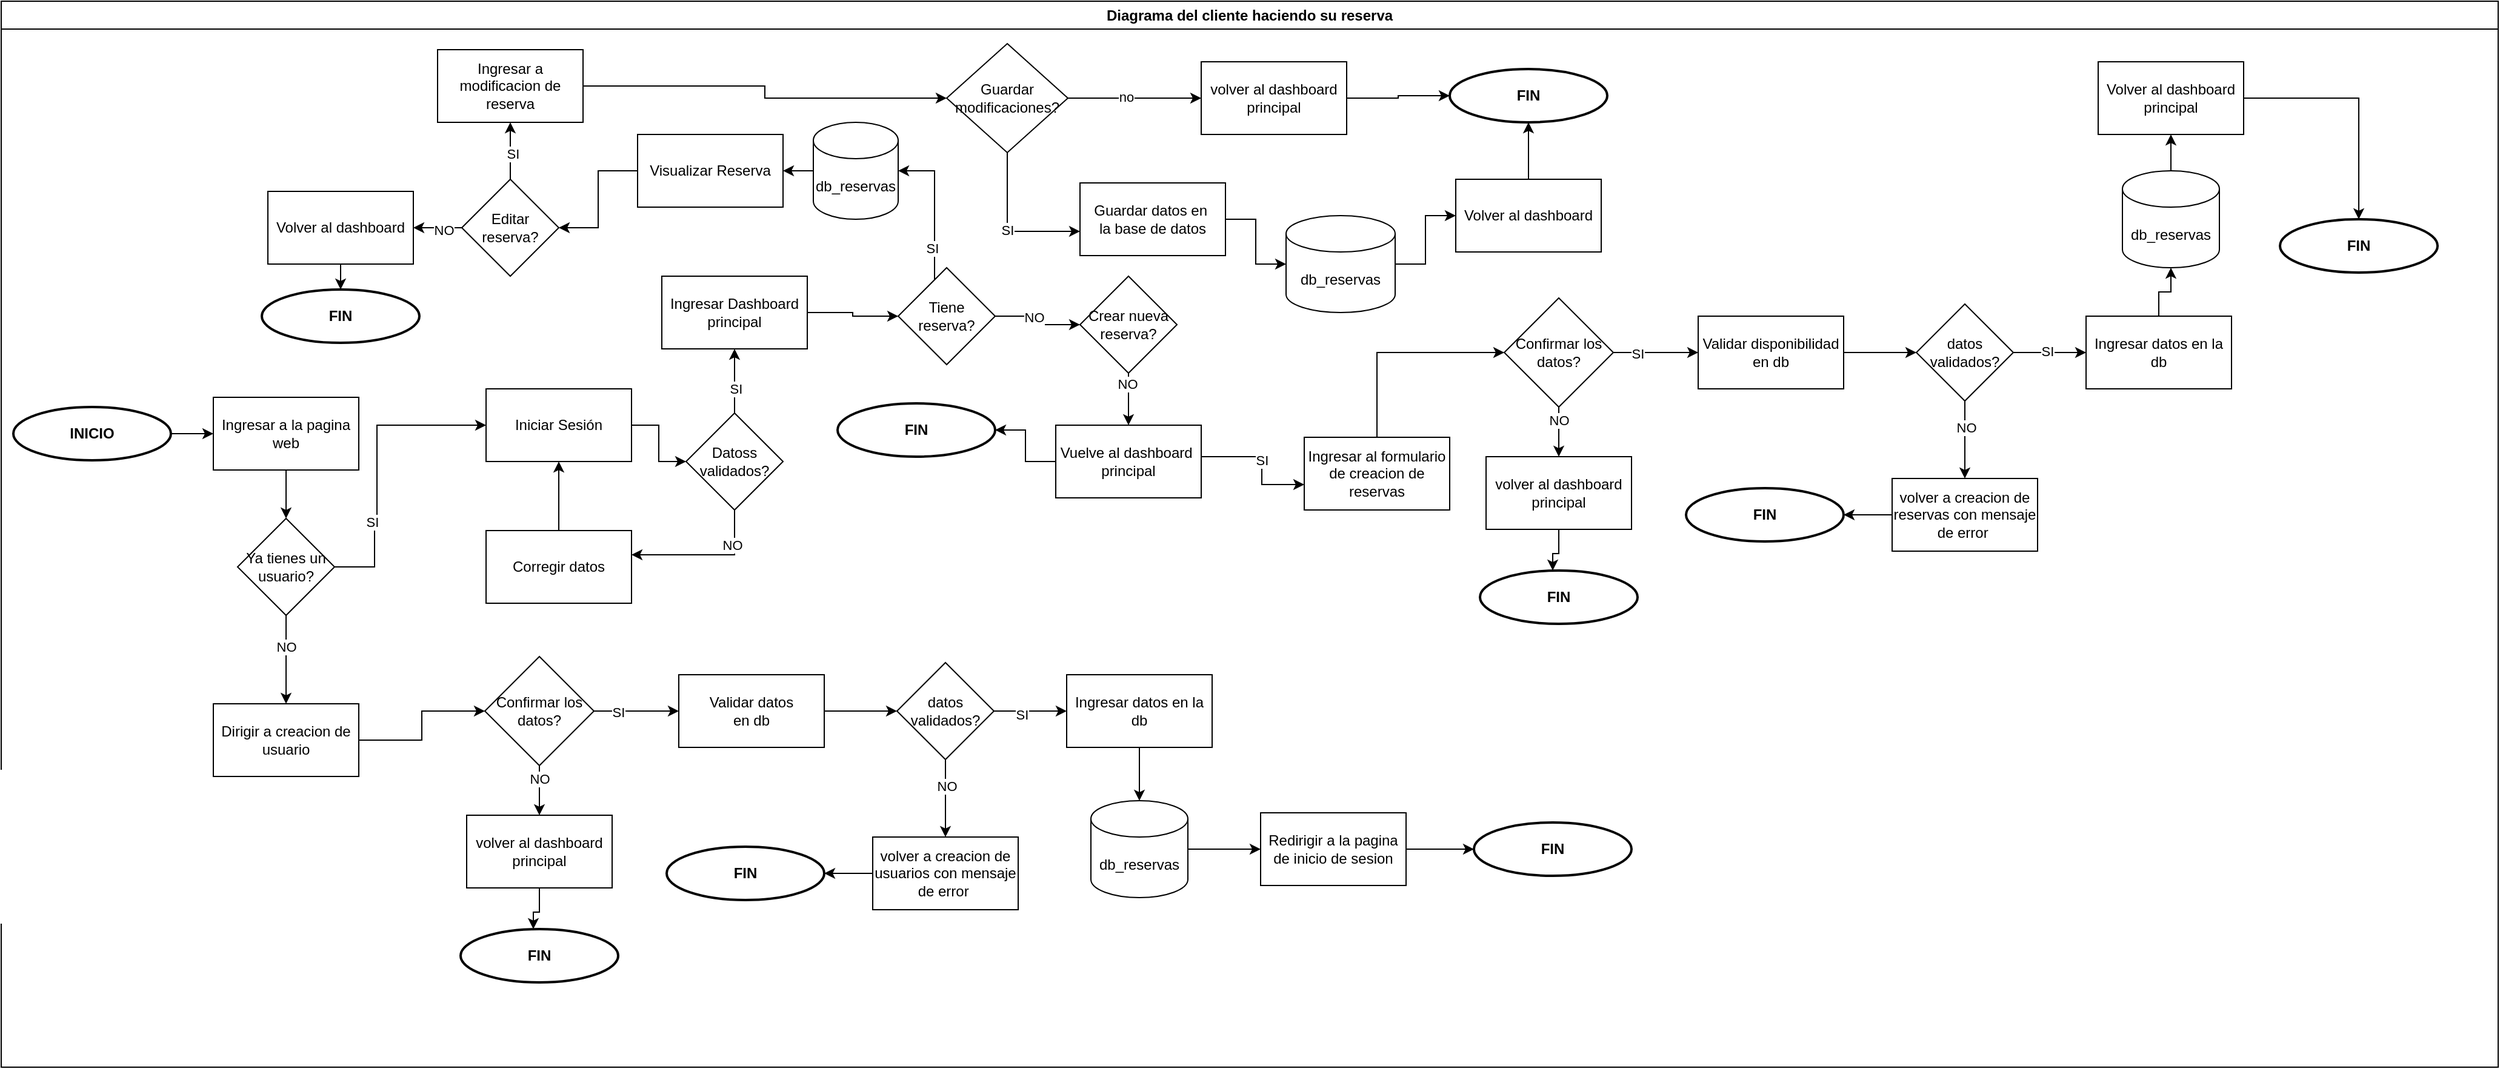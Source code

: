 <mxfile version="26.2.2">
  <diagram name="Página-1" id="siQk2bvuyoyvNo0C1LTi">
    <mxGraphModel dx="855" dy="1244" grid="1" gridSize="10" guides="1" tooltips="1" connect="1" arrows="1" fold="1" page="1" pageScale="1" pageWidth="1169" pageHeight="827" math="0" shadow="0">
      <root>
        <mxCell id="0" />
        <mxCell id="1" parent="0" />
        <mxCell id="kCdO_L-bTESWK8cNdbtR-1" value="Diagrama del cliente haciendo su reserva" style="swimlane;whiteSpace=wrap;html=1;" vertex="1" parent="1">
          <mxGeometry x="380" y="-50" width="2060" height="880" as="geometry" />
        </mxCell>
        <mxCell id="kCdO_L-bTESWK8cNdbtR-4" style="edgeStyle=orthogonalEdgeStyle;rounded=0;orthogonalLoop=1;jettySize=auto;html=1;" edge="1" parent="kCdO_L-bTESWK8cNdbtR-1" source="kCdO_L-bTESWK8cNdbtR-2" target="kCdO_L-bTESWK8cNdbtR-3">
          <mxGeometry relative="1" as="geometry" />
        </mxCell>
        <mxCell id="kCdO_L-bTESWK8cNdbtR-2" value="&lt;b&gt;INICIO&lt;/b&gt;" style="strokeWidth=2;html=1;shape=mxgraph.flowchart.start_1;whiteSpace=wrap;" vertex="1" parent="kCdO_L-bTESWK8cNdbtR-1">
          <mxGeometry x="10" y="335" width="130" height="44" as="geometry" />
        </mxCell>
        <mxCell id="kCdO_L-bTESWK8cNdbtR-96" value="" style="edgeStyle=orthogonalEdgeStyle;rounded=0;orthogonalLoop=1;jettySize=auto;html=1;" edge="1" parent="kCdO_L-bTESWK8cNdbtR-1" source="kCdO_L-bTESWK8cNdbtR-3" target="kCdO_L-bTESWK8cNdbtR-95">
          <mxGeometry relative="1" as="geometry" />
        </mxCell>
        <mxCell id="kCdO_L-bTESWK8cNdbtR-3" value="Ingresar a la pagina&lt;div&gt;web&lt;/div&gt;" style="rounded=0;whiteSpace=wrap;html=1;" vertex="1" parent="kCdO_L-bTESWK8cNdbtR-1">
          <mxGeometry x="175" y="327" width="120" height="60" as="geometry" />
        </mxCell>
        <mxCell id="kCdO_L-bTESWK8cNdbtR-9" style="edgeStyle=orthogonalEdgeStyle;rounded=0;orthogonalLoop=1;jettySize=auto;html=1;entryX=0;entryY=0.5;entryDx=0;entryDy=0;" edge="1" parent="kCdO_L-bTESWK8cNdbtR-1" source="kCdO_L-bTESWK8cNdbtR-6" target="kCdO_L-bTESWK8cNdbtR-8">
          <mxGeometry relative="1" as="geometry" />
        </mxCell>
        <mxCell id="kCdO_L-bTESWK8cNdbtR-6" value="Iniciar Sesión" style="whiteSpace=wrap;html=1;rounded=0;" vertex="1" parent="kCdO_L-bTESWK8cNdbtR-1">
          <mxGeometry x="400" y="320" width="120" height="60" as="geometry" />
        </mxCell>
        <mxCell id="kCdO_L-bTESWK8cNdbtR-11" value="" style="edgeStyle=orthogonalEdgeStyle;rounded=0;orthogonalLoop=1;jettySize=auto;html=1;" edge="1" parent="kCdO_L-bTESWK8cNdbtR-1" source="kCdO_L-bTESWK8cNdbtR-8" target="kCdO_L-bTESWK8cNdbtR-10">
          <mxGeometry relative="1" as="geometry">
            <Array as="points">
              <mxPoint x="605" y="457" />
            </Array>
          </mxGeometry>
        </mxCell>
        <mxCell id="kCdO_L-bTESWK8cNdbtR-13" value="NO" style="edgeLabel;html=1;align=center;verticalAlign=middle;resizable=0;points=[];" vertex="1" connectable="0" parent="kCdO_L-bTESWK8cNdbtR-11">
          <mxGeometry x="-0.522" y="-2" relative="1" as="geometry">
            <mxPoint as="offset" />
          </mxGeometry>
        </mxCell>
        <mxCell id="kCdO_L-bTESWK8cNdbtR-15" value="" style="edgeStyle=orthogonalEdgeStyle;rounded=0;orthogonalLoop=1;jettySize=auto;html=1;" edge="1" parent="kCdO_L-bTESWK8cNdbtR-1" source="kCdO_L-bTESWK8cNdbtR-8" target="kCdO_L-bTESWK8cNdbtR-14">
          <mxGeometry relative="1" as="geometry" />
        </mxCell>
        <mxCell id="kCdO_L-bTESWK8cNdbtR-16" value="SI" style="edgeLabel;html=1;align=center;verticalAlign=middle;resizable=0;points=[];" vertex="1" connectable="0" parent="kCdO_L-bTESWK8cNdbtR-15">
          <mxGeometry x="-0.218" y="-1" relative="1" as="geometry">
            <mxPoint as="offset" />
          </mxGeometry>
        </mxCell>
        <mxCell id="kCdO_L-bTESWK8cNdbtR-8" value="Datoss validados?" style="rhombus;whiteSpace=wrap;html=1;" vertex="1" parent="kCdO_L-bTESWK8cNdbtR-1">
          <mxGeometry x="565" y="340" width="80" height="80" as="geometry" />
        </mxCell>
        <mxCell id="kCdO_L-bTESWK8cNdbtR-12" style="edgeStyle=orthogonalEdgeStyle;rounded=0;orthogonalLoop=1;jettySize=auto;html=1;entryX=0.5;entryY=1;entryDx=0;entryDy=0;" edge="1" parent="kCdO_L-bTESWK8cNdbtR-1" source="kCdO_L-bTESWK8cNdbtR-10" target="kCdO_L-bTESWK8cNdbtR-6">
          <mxGeometry relative="1" as="geometry" />
        </mxCell>
        <mxCell id="kCdO_L-bTESWK8cNdbtR-10" value="Corregir datos" style="whiteSpace=wrap;html=1;" vertex="1" parent="kCdO_L-bTESWK8cNdbtR-1">
          <mxGeometry x="400" y="437" width="120" height="60" as="geometry" />
        </mxCell>
        <mxCell id="kCdO_L-bTESWK8cNdbtR-18" value="" style="edgeStyle=orthogonalEdgeStyle;rounded=0;orthogonalLoop=1;jettySize=auto;html=1;" edge="1" parent="kCdO_L-bTESWK8cNdbtR-1" source="kCdO_L-bTESWK8cNdbtR-14" target="kCdO_L-bTESWK8cNdbtR-17">
          <mxGeometry relative="1" as="geometry" />
        </mxCell>
        <mxCell id="kCdO_L-bTESWK8cNdbtR-14" value="Ingresar Dashboard&lt;div&gt;principal&lt;/div&gt;" style="whiteSpace=wrap;html=1;" vertex="1" parent="kCdO_L-bTESWK8cNdbtR-1">
          <mxGeometry x="545" y="227" width="120" height="60" as="geometry" />
        </mxCell>
        <mxCell id="kCdO_L-bTESWK8cNdbtR-22" value="" style="edgeStyle=orthogonalEdgeStyle;rounded=0;orthogonalLoop=1;jettySize=auto;html=1;" edge="1" parent="kCdO_L-bTESWK8cNdbtR-1" source="kCdO_L-bTESWK8cNdbtR-17" target="kCdO_L-bTESWK8cNdbtR-21">
          <mxGeometry relative="1" as="geometry" />
        </mxCell>
        <mxCell id="kCdO_L-bTESWK8cNdbtR-23" value="NO" style="edgeLabel;html=1;align=center;verticalAlign=middle;resizable=0;points=[];" vertex="1" connectable="0" parent="kCdO_L-bTESWK8cNdbtR-22">
          <mxGeometry x="-0.167" y="-1" relative="1" as="geometry">
            <mxPoint as="offset" />
          </mxGeometry>
        </mxCell>
        <mxCell id="kCdO_L-bTESWK8cNdbtR-17" value="Tiene reserva?" style="rhombus;whiteSpace=wrap;html=1;" vertex="1" parent="kCdO_L-bTESWK8cNdbtR-1">
          <mxGeometry x="740" y="220" width="80" height="80" as="geometry" />
        </mxCell>
        <mxCell id="kCdO_L-bTESWK8cNdbtR-34" value="" style="edgeStyle=orthogonalEdgeStyle;rounded=0;orthogonalLoop=1;jettySize=auto;html=1;" edge="1" parent="kCdO_L-bTESWK8cNdbtR-1" source="kCdO_L-bTESWK8cNdbtR-20" target="kCdO_L-bTESWK8cNdbtR-33">
          <mxGeometry relative="1" as="geometry" />
        </mxCell>
        <mxCell id="kCdO_L-bTESWK8cNdbtR-20" value="Visualizar Reserva" style="rounded=0;whiteSpace=wrap;html=1;" vertex="1" parent="kCdO_L-bTESWK8cNdbtR-1">
          <mxGeometry x="525" y="110" width="120" height="60" as="geometry" />
        </mxCell>
        <mxCell id="kCdO_L-bTESWK8cNdbtR-19" style="edgeStyle=orthogonalEdgeStyle;rounded=0;orthogonalLoop=1;jettySize=auto;html=1;" edge="1" parent="kCdO_L-bTESWK8cNdbtR-1" source="kCdO_L-bTESWK8cNdbtR-32" target="kCdO_L-bTESWK8cNdbtR-20">
          <mxGeometry relative="1" as="geometry">
            <mxPoint x="620" y="107" as="targetPoint" />
            <Array as="points" />
          </mxGeometry>
        </mxCell>
        <mxCell id="kCdO_L-bTESWK8cNdbtR-26" value="" style="edgeStyle=orthogonalEdgeStyle;rounded=0;orthogonalLoop=1;jettySize=auto;html=1;" edge="1" parent="kCdO_L-bTESWK8cNdbtR-1" source="kCdO_L-bTESWK8cNdbtR-21" target="kCdO_L-bTESWK8cNdbtR-25">
          <mxGeometry relative="1" as="geometry" />
        </mxCell>
        <mxCell id="kCdO_L-bTESWK8cNdbtR-29" value="NO" style="edgeLabel;html=1;align=center;verticalAlign=middle;resizable=0;points=[];" vertex="1" connectable="0" parent="kCdO_L-bTESWK8cNdbtR-26">
          <mxGeometry x="-0.571" y="-1" relative="1" as="geometry">
            <mxPoint as="offset" />
          </mxGeometry>
        </mxCell>
        <mxCell id="kCdO_L-bTESWK8cNdbtR-21" value="Crear nueva reserva?" style="rhombus;whiteSpace=wrap;html=1;" vertex="1" parent="kCdO_L-bTESWK8cNdbtR-1">
          <mxGeometry x="890" y="227" width="80" height="80" as="geometry" />
        </mxCell>
        <mxCell id="kCdO_L-bTESWK8cNdbtR-28" style="edgeStyle=orthogonalEdgeStyle;rounded=0;orthogonalLoop=1;jettySize=auto;html=1;" edge="1" parent="kCdO_L-bTESWK8cNdbtR-1" source="kCdO_L-bTESWK8cNdbtR-25" target="kCdO_L-bTESWK8cNdbtR-27">
          <mxGeometry relative="1" as="geometry" />
        </mxCell>
        <mxCell id="kCdO_L-bTESWK8cNdbtR-25" value="Vuelve al dashboard&amp;nbsp;&lt;div&gt;principal&lt;/div&gt;" style="whiteSpace=wrap;html=1;" vertex="1" parent="kCdO_L-bTESWK8cNdbtR-1">
          <mxGeometry x="870" y="350" width="120" height="60" as="geometry" />
        </mxCell>
        <mxCell id="kCdO_L-bTESWK8cNdbtR-27" value="&lt;b&gt;FIN&lt;/b&gt;" style="strokeWidth=2;html=1;shape=mxgraph.flowchart.start_1;whiteSpace=wrap;" vertex="1" parent="kCdO_L-bTESWK8cNdbtR-1">
          <mxGeometry x="690" y="332" width="130" height="44" as="geometry" />
        </mxCell>
        <mxCell id="kCdO_L-bTESWK8cNdbtR-30" value="" style="edgeStyle=orthogonalEdgeStyle;rounded=0;orthogonalLoop=1;jettySize=auto;html=1;entryX=1;entryY=0.5;entryDx=0;entryDy=0;entryPerimeter=0;" edge="1" parent="kCdO_L-bTESWK8cNdbtR-1" source="kCdO_L-bTESWK8cNdbtR-17" target="kCdO_L-bTESWK8cNdbtR-32">
          <mxGeometry relative="1" as="geometry">
            <mxPoint x="750" y="170" as="targetPoint" />
            <mxPoint x="860" y="250" as="sourcePoint" />
            <Array as="points">
              <mxPoint x="770" y="140" />
            </Array>
          </mxGeometry>
        </mxCell>
        <mxCell id="kCdO_L-bTESWK8cNdbtR-31" value="SI" style="edgeLabel;html=1;align=center;verticalAlign=middle;resizable=0;points=[];" vertex="1" connectable="0" parent="kCdO_L-bTESWK8cNdbtR-30">
          <mxGeometry x="-0.567" y="2" relative="1" as="geometry">
            <mxPoint as="offset" />
          </mxGeometry>
        </mxCell>
        <mxCell id="kCdO_L-bTESWK8cNdbtR-32" value="db_reservas" style="shape=cylinder3;whiteSpace=wrap;html=1;boundedLbl=1;backgroundOutline=1;size=15;" vertex="1" parent="kCdO_L-bTESWK8cNdbtR-1">
          <mxGeometry x="670" y="100" width="70" height="80" as="geometry" />
        </mxCell>
        <mxCell id="kCdO_L-bTESWK8cNdbtR-33" value="Editar&lt;div&gt;reserva?&lt;/div&gt;" style="rhombus;whiteSpace=wrap;html=1;rounded=0;" vertex="1" parent="kCdO_L-bTESWK8cNdbtR-1">
          <mxGeometry x="380" y="147" width="80" height="80" as="geometry" />
        </mxCell>
        <mxCell id="kCdO_L-bTESWK8cNdbtR-37" value="&lt;b&gt;FIN&lt;/b&gt;" style="strokeWidth=2;html=1;shape=mxgraph.flowchart.start_1;whiteSpace=wrap;" vertex="1" parent="kCdO_L-bTESWK8cNdbtR-1">
          <mxGeometry x="215" y="238" width="130" height="44" as="geometry" />
        </mxCell>
        <mxCell id="kCdO_L-bTESWK8cNdbtR-36" value="Volver al dashboard" style="rounded=0;whiteSpace=wrap;html=1;" vertex="1" parent="kCdO_L-bTESWK8cNdbtR-1">
          <mxGeometry x="220" y="157" width="120" height="60" as="geometry" />
        </mxCell>
        <mxCell id="kCdO_L-bTESWK8cNdbtR-35" style="edgeStyle=orthogonalEdgeStyle;rounded=0;orthogonalLoop=1;jettySize=auto;html=1;" edge="1" parent="kCdO_L-bTESWK8cNdbtR-1" source="kCdO_L-bTESWK8cNdbtR-33" target="kCdO_L-bTESWK8cNdbtR-36">
          <mxGeometry relative="1" as="geometry">
            <mxPoint x="250" y="240" as="targetPoint" />
            <Array as="points">
              <mxPoint x="250" y="190" />
            </Array>
          </mxGeometry>
        </mxCell>
        <mxCell id="kCdO_L-bTESWK8cNdbtR-39" value="NO" style="edgeLabel;html=1;align=center;verticalAlign=middle;resizable=0;points=[];" vertex="1" connectable="0" parent="kCdO_L-bTESWK8cNdbtR-35">
          <mxGeometry x="-0.235" y="2" relative="1" as="geometry">
            <mxPoint as="offset" />
          </mxGeometry>
        </mxCell>
        <mxCell id="kCdO_L-bTESWK8cNdbtR-38" style="edgeStyle=orthogonalEdgeStyle;rounded=0;orthogonalLoop=1;jettySize=auto;html=1;" edge="1" parent="kCdO_L-bTESWK8cNdbtR-1" source="kCdO_L-bTESWK8cNdbtR-36" target="kCdO_L-bTESWK8cNdbtR-37">
          <mxGeometry relative="1" as="geometry" />
        </mxCell>
        <mxCell id="kCdO_L-bTESWK8cNdbtR-49" style="edgeStyle=orthogonalEdgeStyle;rounded=0;orthogonalLoop=1;jettySize=auto;html=1;" edge="1" parent="kCdO_L-bTESWK8cNdbtR-1" source="kCdO_L-bTESWK8cNdbtR-47" target="kCdO_L-bTESWK8cNdbtR-48">
          <mxGeometry relative="1" as="geometry" />
        </mxCell>
        <mxCell id="kCdO_L-bTESWK8cNdbtR-47" value="volver al dashboard principal" style="rounded=0;whiteSpace=wrap;html=1;" vertex="1" parent="kCdO_L-bTESWK8cNdbtR-1">
          <mxGeometry x="990" y="50" width="120" height="60" as="geometry" />
        </mxCell>
        <mxCell id="kCdO_L-bTESWK8cNdbtR-48" value="&lt;b&gt;FIN&lt;/b&gt;" style="strokeWidth=2;html=1;shape=mxgraph.flowchart.start_1;whiteSpace=wrap;" vertex="1" parent="kCdO_L-bTESWK8cNdbtR-1">
          <mxGeometry x="1195" y="56" width="130" height="44" as="geometry" />
        </mxCell>
        <mxCell id="kCdO_L-bTESWK8cNdbtR-42" value="Ingresar a modificacion de reserva" style="rounded=0;whiteSpace=wrap;html=1;" vertex="1" parent="kCdO_L-bTESWK8cNdbtR-1">
          <mxGeometry x="360" y="40" width="120" height="60" as="geometry" />
        </mxCell>
        <mxCell id="kCdO_L-bTESWK8cNdbtR-41" style="edgeStyle=orthogonalEdgeStyle;rounded=0;orthogonalLoop=1;jettySize=auto;html=1;" edge="1" parent="kCdO_L-bTESWK8cNdbtR-1" source="kCdO_L-bTESWK8cNdbtR-33" target="kCdO_L-bTESWK8cNdbtR-42">
          <mxGeometry relative="1" as="geometry">
            <mxPoint x="190" y="50" as="targetPoint" />
            <Array as="points">
              <mxPoint x="420" y="130" />
              <mxPoint x="420" y="130" />
            </Array>
          </mxGeometry>
        </mxCell>
        <mxCell id="kCdO_L-bTESWK8cNdbtR-43" value="SI" style="edgeLabel;html=1;align=center;verticalAlign=middle;resizable=0;points=[];" vertex="1" connectable="0" parent="kCdO_L-bTESWK8cNdbtR-41">
          <mxGeometry x="-0.111" y="-2" relative="1" as="geometry">
            <mxPoint as="offset" />
          </mxGeometry>
        </mxCell>
        <mxCell id="kCdO_L-bTESWK8cNdbtR-45" value="Guardar modificaciones?" style="rhombus;whiteSpace=wrap;html=1;" vertex="1" parent="kCdO_L-bTESWK8cNdbtR-1">
          <mxGeometry x="780" y="35" width="100" height="90" as="geometry" />
        </mxCell>
        <mxCell id="kCdO_L-bTESWK8cNdbtR-44" style="edgeStyle=orthogonalEdgeStyle;rounded=0;orthogonalLoop=1;jettySize=auto;html=1;" edge="1" parent="kCdO_L-bTESWK8cNdbtR-1" source="kCdO_L-bTESWK8cNdbtR-42" target="kCdO_L-bTESWK8cNdbtR-45">
          <mxGeometry relative="1" as="geometry">
            <mxPoint x="560" y="50" as="targetPoint" />
          </mxGeometry>
        </mxCell>
        <mxCell id="kCdO_L-bTESWK8cNdbtR-46" style="edgeStyle=orthogonalEdgeStyle;rounded=0;orthogonalLoop=1;jettySize=auto;html=1;" edge="1" parent="kCdO_L-bTESWK8cNdbtR-1" source="kCdO_L-bTESWK8cNdbtR-45" target="kCdO_L-bTESWK8cNdbtR-47">
          <mxGeometry relative="1" as="geometry">
            <mxPoint x="780" y="120" as="targetPoint" />
          </mxGeometry>
        </mxCell>
        <mxCell id="kCdO_L-bTESWK8cNdbtR-50" value="no" style="edgeLabel;html=1;align=center;verticalAlign=middle;resizable=0;points=[];" vertex="1" connectable="0" parent="kCdO_L-bTESWK8cNdbtR-46">
          <mxGeometry x="-0.135" y="1" relative="1" as="geometry">
            <mxPoint as="offset" />
          </mxGeometry>
        </mxCell>
        <mxCell id="kCdO_L-bTESWK8cNdbtR-51" style="edgeStyle=orthogonalEdgeStyle;rounded=0;orthogonalLoop=1;jettySize=auto;html=1;" edge="1" parent="kCdO_L-bTESWK8cNdbtR-1" source="kCdO_L-bTESWK8cNdbtR-45" target="kCdO_L-bTESWK8cNdbtR-54">
          <mxGeometry relative="1" as="geometry">
            <mxPoint x="960" y="190" as="targetPoint" />
            <Array as="points">
              <mxPoint x="830" y="190" />
            </Array>
          </mxGeometry>
        </mxCell>
        <mxCell id="kCdO_L-bTESWK8cNdbtR-53" value="SI" style="edgeLabel;html=1;align=center;verticalAlign=middle;resizable=0;points=[];" vertex="1" connectable="0" parent="kCdO_L-bTESWK8cNdbtR-51">
          <mxGeometry x="0.04" y="1" relative="1" as="geometry">
            <mxPoint as="offset" />
          </mxGeometry>
        </mxCell>
        <mxCell id="kCdO_L-bTESWK8cNdbtR-54" value="Guardar datos en&amp;nbsp;&lt;div&gt;la base de datos&lt;/div&gt;" style="rounded=0;whiteSpace=wrap;html=1;" vertex="1" parent="kCdO_L-bTESWK8cNdbtR-1">
          <mxGeometry x="890" y="150" width="120" height="60" as="geometry" />
        </mxCell>
        <mxCell id="kCdO_L-bTESWK8cNdbtR-61" style="edgeStyle=orthogonalEdgeStyle;rounded=0;orthogonalLoop=1;jettySize=auto;html=1;" edge="1" parent="kCdO_L-bTESWK8cNdbtR-1" source="kCdO_L-bTESWK8cNdbtR-59" target="kCdO_L-bTESWK8cNdbtR-48">
          <mxGeometry relative="1" as="geometry" />
        </mxCell>
        <mxCell id="kCdO_L-bTESWK8cNdbtR-59" value="Volver al dashboard" style="whiteSpace=wrap;html=1;" vertex="1" parent="kCdO_L-bTESWK8cNdbtR-1">
          <mxGeometry x="1200" y="147" width="120" height="60" as="geometry" />
        </mxCell>
        <mxCell id="kCdO_L-bTESWK8cNdbtR-77" value="" style="edgeStyle=orthogonalEdgeStyle;rounded=0;orthogonalLoop=1;jettySize=auto;html=1;" edge="1" parent="kCdO_L-bTESWK8cNdbtR-1" source="kCdO_L-bTESWK8cNdbtR-75" target="kCdO_L-bTESWK8cNdbtR-76">
          <mxGeometry relative="1" as="geometry" />
        </mxCell>
        <mxCell id="kCdO_L-bTESWK8cNdbtR-80" value="NO" style="edgeLabel;html=1;align=center;verticalAlign=middle;resizable=0;points=[];" vertex="1" connectable="0" parent="kCdO_L-bTESWK8cNdbtR-77">
          <mxGeometry x="-0.496" relative="1" as="geometry">
            <mxPoint as="offset" />
          </mxGeometry>
        </mxCell>
        <mxCell id="kCdO_L-bTESWK8cNdbtR-75" value="Confirmar los datos?" style="rhombus;whiteSpace=wrap;html=1;" vertex="1" parent="kCdO_L-bTESWK8cNdbtR-1">
          <mxGeometry x="1240" y="245" width="90" height="90" as="geometry" />
        </mxCell>
        <mxCell id="kCdO_L-bTESWK8cNdbtR-76" value="volver al dashboard principal" style="whiteSpace=wrap;html=1;" vertex="1" parent="kCdO_L-bTESWK8cNdbtR-1">
          <mxGeometry x="1225" y="376" width="120" height="60" as="geometry" />
        </mxCell>
        <mxCell id="kCdO_L-bTESWK8cNdbtR-78" value="&lt;b&gt;FIN&lt;/b&gt;" style="strokeWidth=2;html=1;shape=mxgraph.flowchart.start_1;whiteSpace=wrap;" vertex="1" parent="kCdO_L-bTESWK8cNdbtR-1">
          <mxGeometry x="1220" y="470" width="130" height="44" as="geometry" />
        </mxCell>
        <mxCell id="kCdO_L-bTESWK8cNdbtR-79" style="edgeStyle=orthogonalEdgeStyle;rounded=0;orthogonalLoop=1;jettySize=auto;html=1;" edge="1" parent="kCdO_L-bTESWK8cNdbtR-1" source="kCdO_L-bTESWK8cNdbtR-76" target="kCdO_L-bTESWK8cNdbtR-78">
          <mxGeometry relative="1" as="geometry">
            <Array as="points">
              <mxPoint x="1285" y="456" />
              <mxPoint x="1280" y="456" />
            </Array>
          </mxGeometry>
        </mxCell>
        <mxCell id="kCdO_L-bTESWK8cNdbtR-82" value="Validar disponibilidad&lt;div&gt;en db&lt;/div&gt;" style="rounded=0;whiteSpace=wrap;html=1;" vertex="1" parent="kCdO_L-bTESWK8cNdbtR-1">
          <mxGeometry x="1400" y="260" width="120" height="60" as="geometry" />
        </mxCell>
        <mxCell id="kCdO_L-bTESWK8cNdbtR-81" style="edgeStyle=orthogonalEdgeStyle;rounded=0;orthogonalLoop=1;jettySize=auto;html=1;" edge="1" parent="kCdO_L-bTESWK8cNdbtR-1" source="kCdO_L-bTESWK8cNdbtR-75" target="kCdO_L-bTESWK8cNdbtR-82">
          <mxGeometry relative="1" as="geometry">
            <mxPoint x="1390" y="290" as="targetPoint" />
          </mxGeometry>
        </mxCell>
        <mxCell id="kCdO_L-bTESWK8cNdbtR-83" value="SI" style="edgeLabel;html=1;align=center;verticalAlign=middle;resizable=0;points=[];" vertex="1" connectable="0" parent="kCdO_L-bTESWK8cNdbtR-81">
          <mxGeometry x="-0.446" y="-1" relative="1" as="geometry">
            <mxPoint as="offset" />
          </mxGeometry>
        </mxCell>
        <mxCell id="kCdO_L-bTESWK8cNdbtR-87" value="" style="edgeStyle=orthogonalEdgeStyle;rounded=0;orthogonalLoop=1;jettySize=auto;html=1;" edge="1" parent="kCdO_L-bTESWK8cNdbtR-1" source="kCdO_L-bTESWK8cNdbtR-85" target="kCdO_L-bTESWK8cNdbtR-86">
          <mxGeometry relative="1" as="geometry" />
        </mxCell>
        <mxCell id="kCdO_L-bTESWK8cNdbtR-90" value="NO" style="edgeLabel;html=1;align=center;verticalAlign=middle;resizable=0;points=[];" vertex="1" connectable="0" parent="kCdO_L-bTESWK8cNdbtR-87">
          <mxGeometry x="-0.317" y="1" relative="1" as="geometry">
            <mxPoint as="offset" />
          </mxGeometry>
        </mxCell>
        <mxCell id="kCdO_L-bTESWK8cNdbtR-92" value="" style="edgeStyle=orthogonalEdgeStyle;rounded=0;orthogonalLoop=1;jettySize=auto;html=1;" edge="1" parent="kCdO_L-bTESWK8cNdbtR-1" source="kCdO_L-bTESWK8cNdbtR-85" target="kCdO_L-bTESWK8cNdbtR-91">
          <mxGeometry relative="1" as="geometry" />
        </mxCell>
        <mxCell id="kCdO_L-bTESWK8cNdbtR-125" value="SI" style="edgeLabel;html=1;align=center;verticalAlign=middle;resizable=0;points=[];" vertex="1" connectable="0" parent="kCdO_L-bTESWK8cNdbtR-92">
          <mxGeometry x="-0.069" y="1" relative="1" as="geometry">
            <mxPoint as="offset" />
          </mxGeometry>
        </mxCell>
        <mxCell id="kCdO_L-bTESWK8cNdbtR-85" value="datos validados?" style="rhombus;whiteSpace=wrap;html=1;" vertex="1" parent="kCdO_L-bTESWK8cNdbtR-1">
          <mxGeometry x="1580" y="250" width="80" height="80" as="geometry" />
        </mxCell>
        <mxCell id="kCdO_L-bTESWK8cNdbtR-84" style="edgeStyle=orthogonalEdgeStyle;rounded=0;orthogonalLoop=1;jettySize=auto;html=1;" edge="1" parent="kCdO_L-bTESWK8cNdbtR-1" source="kCdO_L-bTESWK8cNdbtR-82" target="kCdO_L-bTESWK8cNdbtR-85">
          <mxGeometry relative="1" as="geometry">
            <mxPoint x="1570" y="290" as="targetPoint" />
          </mxGeometry>
        </mxCell>
        <mxCell id="kCdO_L-bTESWK8cNdbtR-89" style="edgeStyle=orthogonalEdgeStyle;rounded=0;orthogonalLoop=1;jettySize=auto;html=1;" edge="1" parent="kCdO_L-bTESWK8cNdbtR-1" source="kCdO_L-bTESWK8cNdbtR-86" target="kCdO_L-bTESWK8cNdbtR-88">
          <mxGeometry relative="1" as="geometry" />
        </mxCell>
        <mxCell id="kCdO_L-bTESWK8cNdbtR-86" value="volver a creacion de reservas con mensaje de error&amp;nbsp;" style="whiteSpace=wrap;html=1;" vertex="1" parent="kCdO_L-bTESWK8cNdbtR-1">
          <mxGeometry x="1560" y="394" width="120" height="60" as="geometry" />
        </mxCell>
        <mxCell id="kCdO_L-bTESWK8cNdbtR-88" value="&lt;b&gt;FIN&lt;/b&gt;" style="strokeWidth=2;html=1;shape=mxgraph.flowchart.start_1;whiteSpace=wrap;" vertex="1" parent="kCdO_L-bTESWK8cNdbtR-1">
          <mxGeometry x="1390" y="402" width="130" height="44" as="geometry" />
        </mxCell>
        <mxCell id="kCdO_L-bTESWK8cNdbtR-94" style="edgeStyle=orthogonalEdgeStyle;rounded=0;orthogonalLoop=1;jettySize=auto;html=1;" edge="1" parent="kCdO_L-bTESWK8cNdbtR-1" source="kCdO_L-bTESWK8cNdbtR-91" target="kCdO_L-bTESWK8cNdbtR-93">
          <mxGeometry relative="1" as="geometry" />
        </mxCell>
        <mxCell id="kCdO_L-bTESWK8cNdbtR-91" value="Ingresar datos en la db" style="whiteSpace=wrap;html=1;" vertex="1" parent="kCdO_L-bTESWK8cNdbtR-1">
          <mxGeometry x="1720" y="260" width="120" height="60" as="geometry" />
        </mxCell>
        <mxCell id="kCdO_L-bTESWK8cNdbtR-132" value="" style="edgeStyle=orthogonalEdgeStyle;rounded=0;orthogonalLoop=1;jettySize=auto;html=1;" edge="1" parent="kCdO_L-bTESWK8cNdbtR-1" source="kCdO_L-bTESWK8cNdbtR-93" target="kCdO_L-bTESWK8cNdbtR-131">
          <mxGeometry relative="1" as="geometry" />
        </mxCell>
        <mxCell id="kCdO_L-bTESWK8cNdbtR-93" value="db_reservas" style="shape=cylinder3;whiteSpace=wrap;html=1;boundedLbl=1;backgroundOutline=1;size=15;" vertex="1" parent="kCdO_L-bTESWK8cNdbtR-1">
          <mxGeometry x="1750" y="140" width="80" height="80" as="geometry" />
        </mxCell>
        <mxCell id="kCdO_L-bTESWK8cNdbtR-97" style="edgeStyle=orthogonalEdgeStyle;rounded=0;orthogonalLoop=1;jettySize=auto;html=1;exitX=1;exitY=0.5;exitDx=0;exitDy=0;entryX=0;entryY=0.5;entryDx=0;entryDy=0;" edge="1" parent="kCdO_L-bTESWK8cNdbtR-1" source="kCdO_L-bTESWK8cNdbtR-95" target="kCdO_L-bTESWK8cNdbtR-6">
          <mxGeometry relative="1" as="geometry">
            <mxPoint x="307.5" y="493" as="sourcePoint" />
            <mxPoint x="532.5" y="446" as="targetPoint" />
            <Array as="points">
              <mxPoint x="308" y="467" />
              <mxPoint x="308" y="430" />
              <mxPoint x="310" y="430" />
              <mxPoint x="310" y="350" />
            </Array>
          </mxGeometry>
        </mxCell>
        <mxCell id="kCdO_L-bTESWK8cNdbtR-98" value="SI" style="edgeLabel;html=1;align=center;verticalAlign=middle;resizable=0;points=[];" vertex="1" connectable="0" parent="kCdO_L-bTESWK8cNdbtR-97">
          <mxGeometry x="-0.421" y="2" relative="1" as="geometry">
            <mxPoint x="-2" y="2" as="offset" />
          </mxGeometry>
        </mxCell>
        <mxCell id="kCdO_L-bTESWK8cNdbtR-100" value="" style="edgeStyle=orthogonalEdgeStyle;rounded=0;orthogonalLoop=1;jettySize=auto;html=1;" edge="1" parent="kCdO_L-bTESWK8cNdbtR-1" source="kCdO_L-bTESWK8cNdbtR-95" target="kCdO_L-bTESWK8cNdbtR-99">
          <mxGeometry relative="1" as="geometry" />
        </mxCell>
        <mxCell id="kCdO_L-bTESWK8cNdbtR-101" value="NO" style="edgeLabel;html=1;align=center;verticalAlign=middle;resizable=0;points=[];" vertex="1" connectable="0" parent="kCdO_L-bTESWK8cNdbtR-100">
          <mxGeometry x="-0.296" relative="1" as="geometry">
            <mxPoint as="offset" />
          </mxGeometry>
        </mxCell>
        <mxCell id="kCdO_L-bTESWK8cNdbtR-95" value="Ya tienes un usuario?" style="rhombus;whiteSpace=wrap;html=1;rounded=0;" vertex="1" parent="kCdO_L-bTESWK8cNdbtR-1">
          <mxGeometry x="195" y="427" width="80" height="80" as="geometry" />
        </mxCell>
        <mxCell id="kCdO_L-bTESWK8cNdbtR-99" value="Dirigir a creacion de usuario" style="rounded=0;whiteSpace=wrap;html=1;" vertex="1" parent="kCdO_L-bTESWK8cNdbtR-1">
          <mxGeometry x="175" y="580" width="120" height="60" as="geometry" />
        </mxCell>
        <mxCell id="kCdO_L-bTESWK8cNdbtR-63" value="Ingresar al formulario&lt;div&gt;de creacion de reservas&lt;/div&gt;" style="rounded=0;whiteSpace=wrap;html=1;" vertex="1" parent="kCdO_L-bTESWK8cNdbtR-1">
          <mxGeometry x="1075" y="360" width="120" height="60" as="geometry" />
        </mxCell>
        <mxCell id="kCdO_L-bTESWK8cNdbtR-74" style="edgeStyle=orthogonalEdgeStyle;rounded=0;orthogonalLoop=1;jettySize=auto;html=1;" edge="1" parent="kCdO_L-bTESWK8cNdbtR-1" source="kCdO_L-bTESWK8cNdbtR-63" target="kCdO_L-bTESWK8cNdbtR-75">
          <mxGeometry relative="1" as="geometry">
            <mxPoint x="1195" y="280" as="targetPoint" />
            <mxPoint x="1105" y="335" as="sourcePoint" />
            <Array as="points">
              <mxPoint x="1135" y="290" />
            </Array>
          </mxGeometry>
        </mxCell>
        <mxCell id="kCdO_L-bTESWK8cNdbtR-62" style="edgeStyle=orthogonalEdgeStyle;rounded=0;orthogonalLoop=1;jettySize=auto;html=1;" edge="1" parent="kCdO_L-bTESWK8cNdbtR-1" source="kCdO_L-bTESWK8cNdbtR-25" target="kCdO_L-bTESWK8cNdbtR-63">
          <mxGeometry relative="1" as="geometry">
            <mxPoint x="1100" y="399" as="targetPoint" />
            <mxPoint x="1030" y="420" as="sourcePoint" />
            <Array as="points">
              <mxPoint x="1040" y="376" />
              <mxPoint x="1040" y="399" />
            </Array>
          </mxGeometry>
        </mxCell>
        <mxCell id="kCdO_L-bTESWK8cNdbtR-64" value="SI" style="edgeLabel;html=1;align=center;verticalAlign=middle;resizable=0;points=[];" vertex="1" connectable="0" parent="kCdO_L-bTESWK8cNdbtR-62">
          <mxGeometry x="-0.335" y="-2" relative="1" as="geometry">
            <mxPoint x="14" y="1" as="offset" />
          </mxGeometry>
        </mxCell>
        <mxCell id="kCdO_L-bTESWK8cNdbtR-128" value="" style="edgeStyle=orthogonalEdgeStyle;rounded=0;orthogonalLoop=1;jettySize=auto;html=1;" edge="1" parent="kCdO_L-bTESWK8cNdbtR-1" source="kCdO_L-bTESWK8cNdbtR-123" target="kCdO_L-bTESWK8cNdbtR-127">
          <mxGeometry relative="1" as="geometry" />
        </mxCell>
        <mxCell id="kCdO_L-bTESWK8cNdbtR-123" value="db_reservas" style="shape=cylinder3;whiteSpace=wrap;html=1;boundedLbl=1;backgroundOutline=1;size=15;" vertex="1" parent="kCdO_L-bTESWK8cNdbtR-1">
          <mxGeometry x="899" y="660" width="80" height="80" as="geometry" />
        </mxCell>
        <mxCell id="kCdO_L-bTESWK8cNdbtR-130" style="edgeStyle=orthogonalEdgeStyle;rounded=0;orthogonalLoop=1;jettySize=auto;html=1;" edge="1" parent="kCdO_L-bTESWK8cNdbtR-1" source="kCdO_L-bTESWK8cNdbtR-127" target="kCdO_L-bTESWK8cNdbtR-129">
          <mxGeometry relative="1" as="geometry" />
        </mxCell>
        <mxCell id="kCdO_L-bTESWK8cNdbtR-127" value="Redirigir a la pagina de inicio de sesion" style="whiteSpace=wrap;html=1;" vertex="1" parent="kCdO_L-bTESWK8cNdbtR-1">
          <mxGeometry x="1039" y="670" width="120" height="60" as="geometry" />
        </mxCell>
        <mxCell id="kCdO_L-bTESWK8cNdbtR-129" value="&lt;b&gt;FIN&lt;/b&gt;" style="strokeWidth=2;html=1;shape=mxgraph.flowchart.start_1;whiteSpace=wrap;" vertex="1" parent="kCdO_L-bTESWK8cNdbtR-1">
          <mxGeometry x="1215" y="678" width="130" height="44" as="geometry" />
        </mxCell>
        <mxCell id="kCdO_L-bTESWK8cNdbtR-134" style="edgeStyle=orthogonalEdgeStyle;rounded=0;orthogonalLoop=1;jettySize=auto;html=1;" edge="1" parent="kCdO_L-bTESWK8cNdbtR-1" source="kCdO_L-bTESWK8cNdbtR-131" target="kCdO_L-bTESWK8cNdbtR-133">
          <mxGeometry relative="1" as="geometry" />
        </mxCell>
        <mxCell id="kCdO_L-bTESWK8cNdbtR-131" value="Volver al dashboard principal" style="whiteSpace=wrap;html=1;" vertex="1" parent="kCdO_L-bTESWK8cNdbtR-1">
          <mxGeometry x="1730" y="50" width="120" height="60" as="geometry" />
        </mxCell>
        <mxCell id="kCdO_L-bTESWK8cNdbtR-133" value="&lt;b&gt;FIN&lt;/b&gt;" style="strokeWidth=2;html=1;shape=mxgraph.flowchart.start_1;whiteSpace=wrap;" vertex="1" parent="kCdO_L-bTESWK8cNdbtR-1">
          <mxGeometry x="1880" y="180" width="130" height="44" as="geometry" />
        </mxCell>
        <mxCell id="kCdO_L-bTESWK8cNdbtR-60" value="" style="edgeStyle=orthogonalEdgeStyle;rounded=0;orthogonalLoop=1;jettySize=auto;html=1;" edge="1" parent="1" source="kCdO_L-bTESWK8cNdbtR-58" target="kCdO_L-bTESWK8cNdbtR-59">
          <mxGeometry relative="1" as="geometry" />
        </mxCell>
        <mxCell id="kCdO_L-bTESWK8cNdbtR-58" value="db_reservas" style="shape=cylinder3;whiteSpace=wrap;html=1;boundedLbl=1;backgroundOutline=1;size=15;" vertex="1" parent="1">
          <mxGeometry x="1440" y="127" width="90" height="80" as="geometry" />
        </mxCell>
        <mxCell id="kCdO_L-bTESWK8cNdbtR-57" style="edgeStyle=orthogonalEdgeStyle;rounded=0;orthogonalLoop=1;jettySize=auto;html=1;" edge="1" parent="1" source="kCdO_L-bTESWK8cNdbtR-54" target="kCdO_L-bTESWK8cNdbtR-58">
          <mxGeometry relative="1" as="geometry">
            <mxPoint x="1470" y="167" as="targetPoint" />
          </mxGeometry>
        </mxCell>
        <mxCell id="kCdO_L-bTESWK8cNdbtR-102" value="" style="edgeStyle=orthogonalEdgeStyle;rounded=0;orthogonalLoop=1;jettySize=auto;html=1;" edge="1" parent="1" source="kCdO_L-bTESWK8cNdbtR-104" target="kCdO_L-bTESWK8cNdbtR-105">
          <mxGeometry relative="1" as="geometry" />
        </mxCell>
        <mxCell id="kCdO_L-bTESWK8cNdbtR-103" value="NO" style="edgeLabel;html=1;align=center;verticalAlign=middle;resizable=0;points=[];" vertex="1" connectable="0" parent="kCdO_L-bTESWK8cNdbtR-102">
          <mxGeometry x="-0.496" relative="1" as="geometry">
            <mxPoint as="offset" />
          </mxGeometry>
        </mxCell>
        <mxCell id="kCdO_L-bTESWK8cNdbtR-104" value="Confirmar los datos?" style="rhombus;whiteSpace=wrap;html=1;" vertex="1" parent="1">
          <mxGeometry x="779" y="491" width="90" height="90" as="geometry" />
        </mxCell>
        <mxCell id="kCdO_L-bTESWK8cNdbtR-105" value="volver al dashboard principal" style="whiteSpace=wrap;html=1;" vertex="1" parent="1">
          <mxGeometry x="764" y="622" width="120" height="60" as="geometry" />
        </mxCell>
        <mxCell id="kCdO_L-bTESWK8cNdbtR-106" value="&lt;b&gt;FIN&lt;/b&gt;" style="strokeWidth=2;html=1;shape=mxgraph.flowchart.start_1;whiteSpace=wrap;" vertex="1" parent="1">
          <mxGeometry x="759" y="716" width="130" height="44" as="geometry" />
        </mxCell>
        <mxCell id="kCdO_L-bTESWK8cNdbtR-107" style="edgeStyle=orthogonalEdgeStyle;rounded=0;orthogonalLoop=1;jettySize=auto;html=1;" edge="1" parent="1" source="kCdO_L-bTESWK8cNdbtR-105" target="kCdO_L-bTESWK8cNdbtR-106">
          <mxGeometry relative="1" as="geometry">
            <Array as="points">
              <mxPoint x="824" y="702" />
              <mxPoint x="819" y="702" />
            </Array>
          </mxGeometry>
        </mxCell>
        <mxCell id="kCdO_L-bTESWK8cNdbtR-108" value="Validar datos&lt;div&gt;en db&lt;/div&gt;" style="rounded=0;whiteSpace=wrap;html=1;" vertex="1" parent="1">
          <mxGeometry x="939" y="506" width="120" height="60" as="geometry" />
        </mxCell>
        <mxCell id="kCdO_L-bTESWK8cNdbtR-109" style="edgeStyle=orthogonalEdgeStyle;rounded=0;orthogonalLoop=1;jettySize=auto;html=1;" edge="1" parent="1" source="kCdO_L-bTESWK8cNdbtR-104" target="kCdO_L-bTESWK8cNdbtR-108">
          <mxGeometry relative="1" as="geometry">
            <mxPoint x="929" y="536" as="targetPoint" />
          </mxGeometry>
        </mxCell>
        <mxCell id="kCdO_L-bTESWK8cNdbtR-110" value="SI" style="edgeLabel;html=1;align=center;verticalAlign=middle;resizable=0;points=[];" vertex="1" connectable="0" parent="kCdO_L-bTESWK8cNdbtR-109">
          <mxGeometry x="-0.446" y="-1" relative="1" as="geometry">
            <mxPoint as="offset" />
          </mxGeometry>
        </mxCell>
        <mxCell id="kCdO_L-bTESWK8cNdbtR-111" value="" style="edgeStyle=orthogonalEdgeStyle;rounded=0;orthogonalLoop=1;jettySize=auto;html=1;" edge="1" parent="1" source="kCdO_L-bTESWK8cNdbtR-114" target="kCdO_L-bTESWK8cNdbtR-117">
          <mxGeometry relative="1" as="geometry" />
        </mxCell>
        <mxCell id="kCdO_L-bTESWK8cNdbtR-112" value="NO" style="edgeLabel;html=1;align=center;verticalAlign=middle;resizable=0;points=[];" vertex="1" connectable="0" parent="kCdO_L-bTESWK8cNdbtR-111">
          <mxGeometry x="-0.317" y="1" relative="1" as="geometry">
            <mxPoint as="offset" />
          </mxGeometry>
        </mxCell>
        <mxCell id="kCdO_L-bTESWK8cNdbtR-113" value="" style="edgeStyle=orthogonalEdgeStyle;rounded=0;orthogonalLoop=1;jettySize=auto;html=1;" edge="1" parent="1" source="kCdO_L-bTESWK8cNdbtR-114" target="kCdO_L-bTESWK8cNdbtR-119">
          <mxGeometry relative="1" as="geometry" />
        </mxCell>
        <mxCell id="kCdO_L-bTESWK8cNdbtR-124" value="SI" style="edgeLabel;html=1;align=center;verticalAlign=middle;resizable=0;points=[];" vertex="1" connectable="0" parent="kCdO_L-bTESWK8cNdbtR-113">
          <mxGeometry x="-0.258" y="-3" relative="1" as="geometry">
            <mxPoint as="offset" />
          </mxGeometry>
        </mxCell>
        <mxCell id="kCdO_L-bTESWK8cNdbtR-114" value="datos validados?" style="rhombus;whiteSpace=wrap;html=1;" vertex="1" parent="1">
          <mxGeometry x="1119" y="496" width="80" height="80" as="geometry" />
        </mxCell>
        <mxCell id="kCdO_L-bTESWK8cNdbtR-115" style="edgeStyle=orthogonalEdgeStyle;rounded=0;orthogonalLoop=1;jettySize=auto;html=1;" edge="1" parent="1" source="kCdO_L-bTESWK8cNdbtR-108" target="kCdO_L-bTESWK8cNdbtR-114">
          <mxGeometry relative="1" as="geometry">
            <mxPoint x="1109" y="536" as="targetPoint" />
          </mxGeometry>
        </mxCell>
        <mxCell id="kCdO_L-bTESWK8cNdbtR-116" style="edgeStyle=orthogonalEdgeStyle;rounded=0;orthogonalLoop=1;jettySize=auto;html=1;" edge="1" parent="1" source="kCdO_L-bTESWK8cNdbtR-117" target="kCdO_L-bTESWK8cNdbtR-118">
          <mxGeometry relative="1" as="geometry" />
        </mxCell>
        <mxCell id="kCdO_L-bTESWK8cNdbtR-117" value="volver a creacion de usuarios con mensaje de error&amp;nbsp;" style="whiteSpace=wrap;html=1;" vertex="1" parent="1">
          <mxGeometry x="1099" y="640" width="120" height="60" as="geometry" />
        </mxCell>
        <mxCell id="kCdO_L-bTESWK8cNdbtR-118" value="&lt;b&gt;FIN&lt;/b&gt;" style="strokeWidth=2;html=1;shape=mxgraph.flowchart.start_1;whiteSpace=wrap;" vertex="1" parent="1">
          <mxGeometry x="929" y="648" width="130" height="44" as="geometry" />
        </mxCell>
        <mxCell id="kCdO_L-bTESWK8cNdbtR-126" style="edgeStyle=orthogonalEdgeStyle;rounded=0;orthogonalLoop=1;jettySize=auto;html=1;" edge="1" parent="1" source="kCdO_L-bTESWK8cNdbtR-119" target="kCdO_L-bTESWK8cNdbtR-123">
          <mxGeometry relative="1" as="geometry" />
        </mxCell>
        <mxCell id="kCdO_L-bTESWK8cNdbtR-119" value="Ingresar datos en la db" style="whiteSpace=wrap;html=1;" vertex="1" parent="1">
          <mxGeometry x="1259" y="506" width="120" height="60" as="geometry" />
        </mxCell>
        <mxCell id="kCdO_L-bTESWK8cNdbtR-120" style="edgeStyle=orthogonalEdgeStyle;rounded=0;orthogonalLoop=1;jettySize=auto;html=1;" edge="1" parent="1" source="kCdO_L-bTESWK8cNdbtR-99" target="kCdO_L-bTESWK8cNdbtR-104">
          <mxGeometry relative="1" as="geometry" />
        </mxCell>
      </root>
    </mxGraphModel>
  </diagram>
</mxfile>
